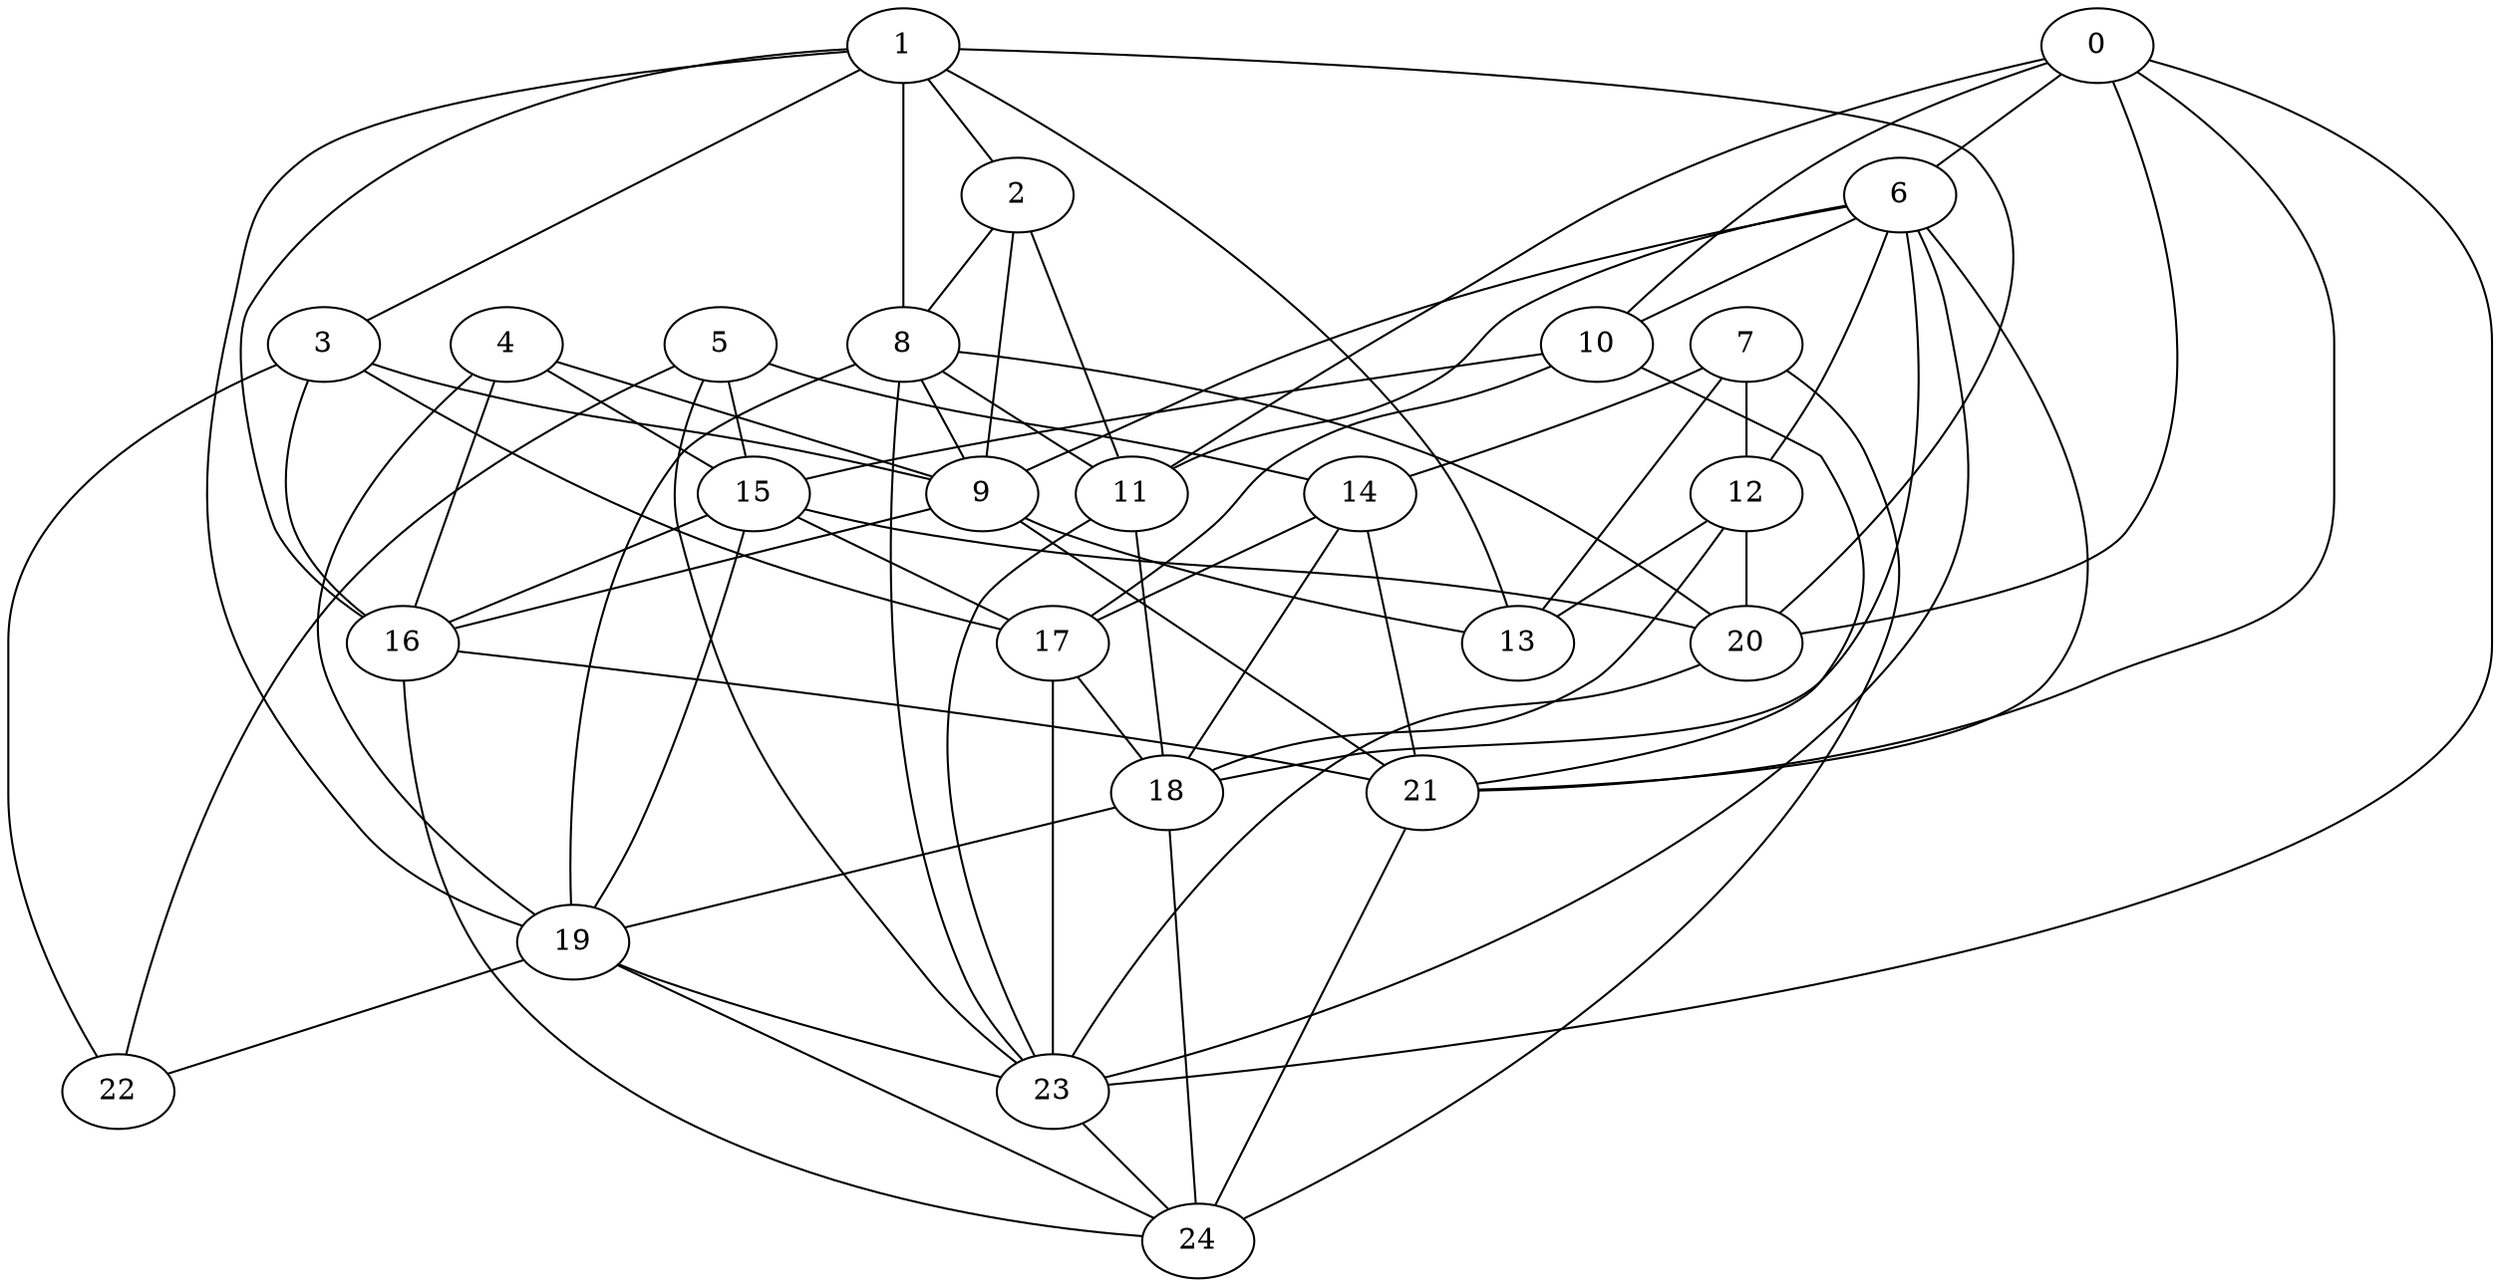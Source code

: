 strict graph "gnp_random_graph(25,0.25)" {
0;
1;
2;
3;
4;
5;
6;
7;
8;
9;
10;
11;
12;
13;
14;
15;
16;
17;
18;
19;
20;
21;
22;
23;
24;
0 -- 6  [is_available=True, prob="0.490945594335"];
0 -- 10  [is_available=True, prob="1.0"];
0 -- 11  [is_available=True, prob="0.45566034305"];
0 -- 20  [is_available=True, prob="0.879348273779"];
0 -- 21  [is_available=True, prob="0.471023290086"];
0 -- 23  [is_available=True, prob="0.0616334776225"];
1 -- 2  [is_available=True, prob="0.342982870189"];
1 -- 3  [is_available=True, prob="0.484180961082"];
1 -- 8  [is_available=True, prob="0.83830823027"];
1 -- 13  [is_available=True, prob="0.273282479096"];
1 -- 16  [is_available=True, prob="0.657650479103"];
1 -- 19  [is_available=True, prob="0.990016672279"];
1 -- 20  [is_available=True, prob="1.0"];
2 -- 8  [is_available=True, prob="0.292002292546"];
2 -- 11  [is_available=True, prob="1.0"];
2 -- 9  [is_available=True, prob="0.441306985477"];
3 -- 16  [is_available=True, prob="1.0"];
3 -- 17  [is_available=True, prob="0.146203327998"];
3 -- 22  [is_available=True, prob="0.0694232720365"];
3 -- 9  [is_available=True, prob="1.0"];
4 -- 16  [is_available=True, prob="0.375909578556"];
4 -- 9  [is_available=True, prob="1.0"];
4 -- 19  [is_available=True, prob="0.785762385526"];
4 -- 15  [is_available=True, prob="0.126544540966"];
5 -- 23  [is_available=True, prob="0.0117072387241"];
5 -- 22  [is_available=True, prob="0.664979777284"];
5 -- 14  [is_available=True, prob="0.203230512212"];
5 -- 15  [is_available=True, prob="0.893653917346"];
6 -- 9  [is_available=True, prob="1.0"];
6 -- 10  [is_available=True, prob="1.0"];
6 -- 11  [is_available=True, prob="0.145289697677"];
6 -- 12  [is_available=True, prob="0.754297025136"];
6 -- 18  [is_available=True, prob="0.476695775915"];
6 -- 21  [is_available=True, prob="0.68332191318"];
6 -- 23  [is_available=True, prob="0.456490401021"];
7 -- 24  [is_available=True, prob="0.603611723129"];
7 -- 12  [is_available=True, prob="0.242431291926"];
7 -- 13  [is_available=True, prob="0.115939125464"];
7 -- 14  [is_available=True, prob="0.380213299208"];
8 -- 9  [is_available=True, prob="0.275968845828"];
8 -- 11  [is_available=True, prob="1.0"];
8 -- 19  [is_available=True, prob="0.72075395176"];
8 -- 20  [is_available=True, prob="0.591712520736"];
8 -- 23  [is_available=True, prob="0.91849830915"];
9 -- 13  [is_available=True, prob="1.0"];
9 -- 16  [is_available=True, prob="0.304138879561"];
9 -- 21  [is_available=True, prob="0.00111460731111"];
10 -- 17  [is_available=True, prob="0.448305704552"];
10 -- 21  [is_available=True, prob="0.73830833579"];
10 -- 15  [is_available=True, prob="0.137704268104"];
11 -- 18  [is_available=True, prob="0.759792330022"];
11 -- 23  [is_available=True, prob="0.492560553458"];
12 -- 18  [is_available=True, prob="0.468009369809"];
12 -- 20  [is_available=True, prob="0.511806696285"];
12 -- 13  [is_available=True, prob="0.714148833468"];
14 -- 17  [is_available=True, prob="0.577679115462"];
14 -- 18  [is_available=True, prob="0.0263261954787"];
14 -- 21  [is_available=True, prob="1.0"];
15 -- 16  [is_available=True, prob="0.795098822455"];
15 -- 17  [is_available=True, prob="0.852608621482"];
15 -- 19  [is_available=True, prob="0.444053625912"];
15 -- 20  [is_available=True, prob="0.945886164821"];
16 -- 21  [is_available=True, prob="0.321380307407"];
16 -- 24  [is_available=True, prob="1.0"];
17 -- 18  [is_available=True, prob="0.775183432267"];
17 -- 23  [is_available=True, prob="0.784069801135"];
18 -- 19  [is_available=True, prob="0.498243792423"];
18 -- 24  [is_available=True, prob="0.206442390639"];
19 -- 22  [is_available=True, prob="1.0"];
19 -- 23  [is_available=True, prob="0.301755424292"];
19 -- 24  [is_available=True, prob="1.0"];
20 -- 23  [is_available=True, prob="0.72873031782"];
21 -- 24  [is_available=True, prob="0.50589163427"];
23 -- 24  [is_available=True, prob="1.0"];
}
